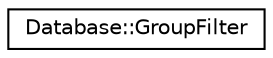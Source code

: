 digraph "Graphical Class Hierarchy"
{
 // LATEX_PDF_SIZE
  edge [fontname="Helvetica",fontsize="10",labelfontname="Helvetica",labelfontsize="10"];
  node [fontname="Helvetica",fontsize="10",shape=record];
  rankdir="LR";
  Node0 [label="Database::GroupFilter",height=0.2,width=0.4,color="black", fillcolor="white", style="filled",URL="$struct_database_1_1_group_filter.html",tooltip=" "];
}
